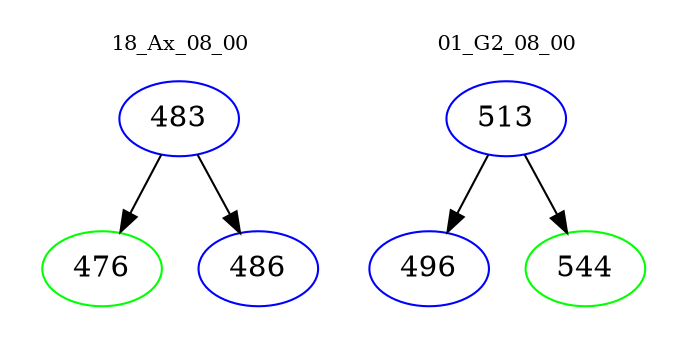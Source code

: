 digraph{
subgraph cluster_0 {
color = white
label = "18_Ax_08_00";
fontsize=10;
T0_483 [label="483", color="blue"]
T0_483 -> T0_476 [color="black"]
T0_476 [label="476", color="green"]
T0_483 -> T0_486 [color="black"]
T0_486 [label="486", color="blue"]
}
subgraph cluster_1 {
color = white
label = "01_G2_08_00";
fontsize=10;
T1_513 [label="513", color="blue"]
T1_513 -> T1_496 [color="black"]
T1_496 [label="496", color="blue"]
T1_513 -> T1_544 [color="black"]
T1_544 [label="544", color="green"]
}
}
